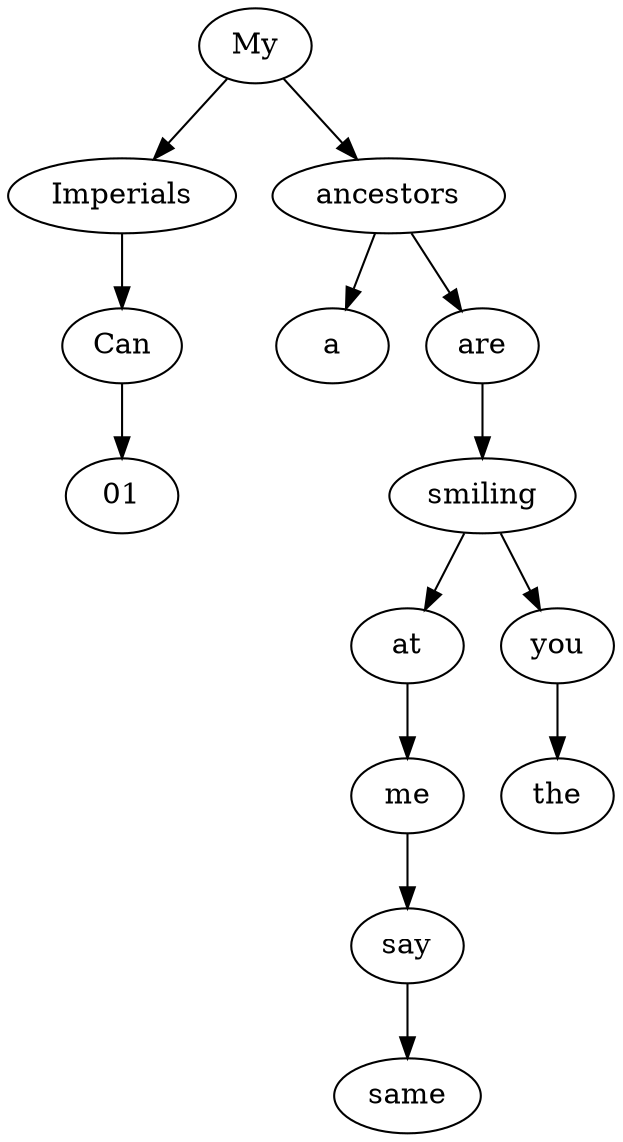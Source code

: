 digraph binary_tree {
My -> Imperials
My -> ancestors
Imperials -> Can
Can -> 01
01
ancestors -> a
ancestors -> are
a
are -> smiling
smiling -> at
smiling -> you
at -> me
me -> say
say -> same
same
you -> the
the
}
